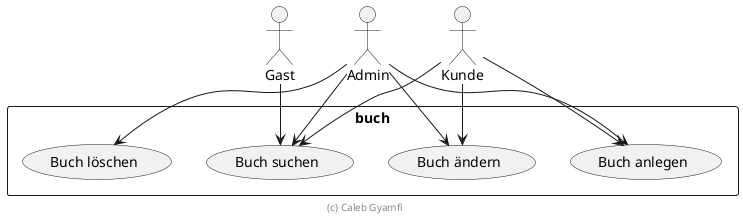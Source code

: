 ' Copyright (C) 2019 - present Caleb Gyamfi, Hochschule Karlsruhe
'
' This program is free software: you can redistribute it and/or modify
' it under the terms of the GNU General Public License as published by
' the Free Software Foundation, either version 3 of the License, or
' (at your option) any later version.
'
' This program is distributed in the hope that it will be useful,
' but WITHOUT ANY WARRANTY; without even the implied warranty of
' MERCHANTABILITY or FITNESS FOR A PARTICULAR PURPOSE.  See the
' GNU General Public License for more details.
'
' You should have received a copy of the GNU General Public License
' along with this program.  If not, see <https://www.gnu.org/licenses/>.

' Preview durch <Alt>d

@startuml Use Cases

actor Gast
actor Admin
actor Kunde

rectangle buch {
    Gast --> (Buch suchen)
    Admin --> (Buch suchen)
    Admin --> (Buch anlegen)
    Admin --> (Buch ändern)
    Admin --> (Buch löschen)
    Kunde --> (Buch suchen)
    Kunde --> (Buch anlegen)
    Kunde --> (Buch ändern)
}

footer (c) Caleb Gyamfi

@enduml
